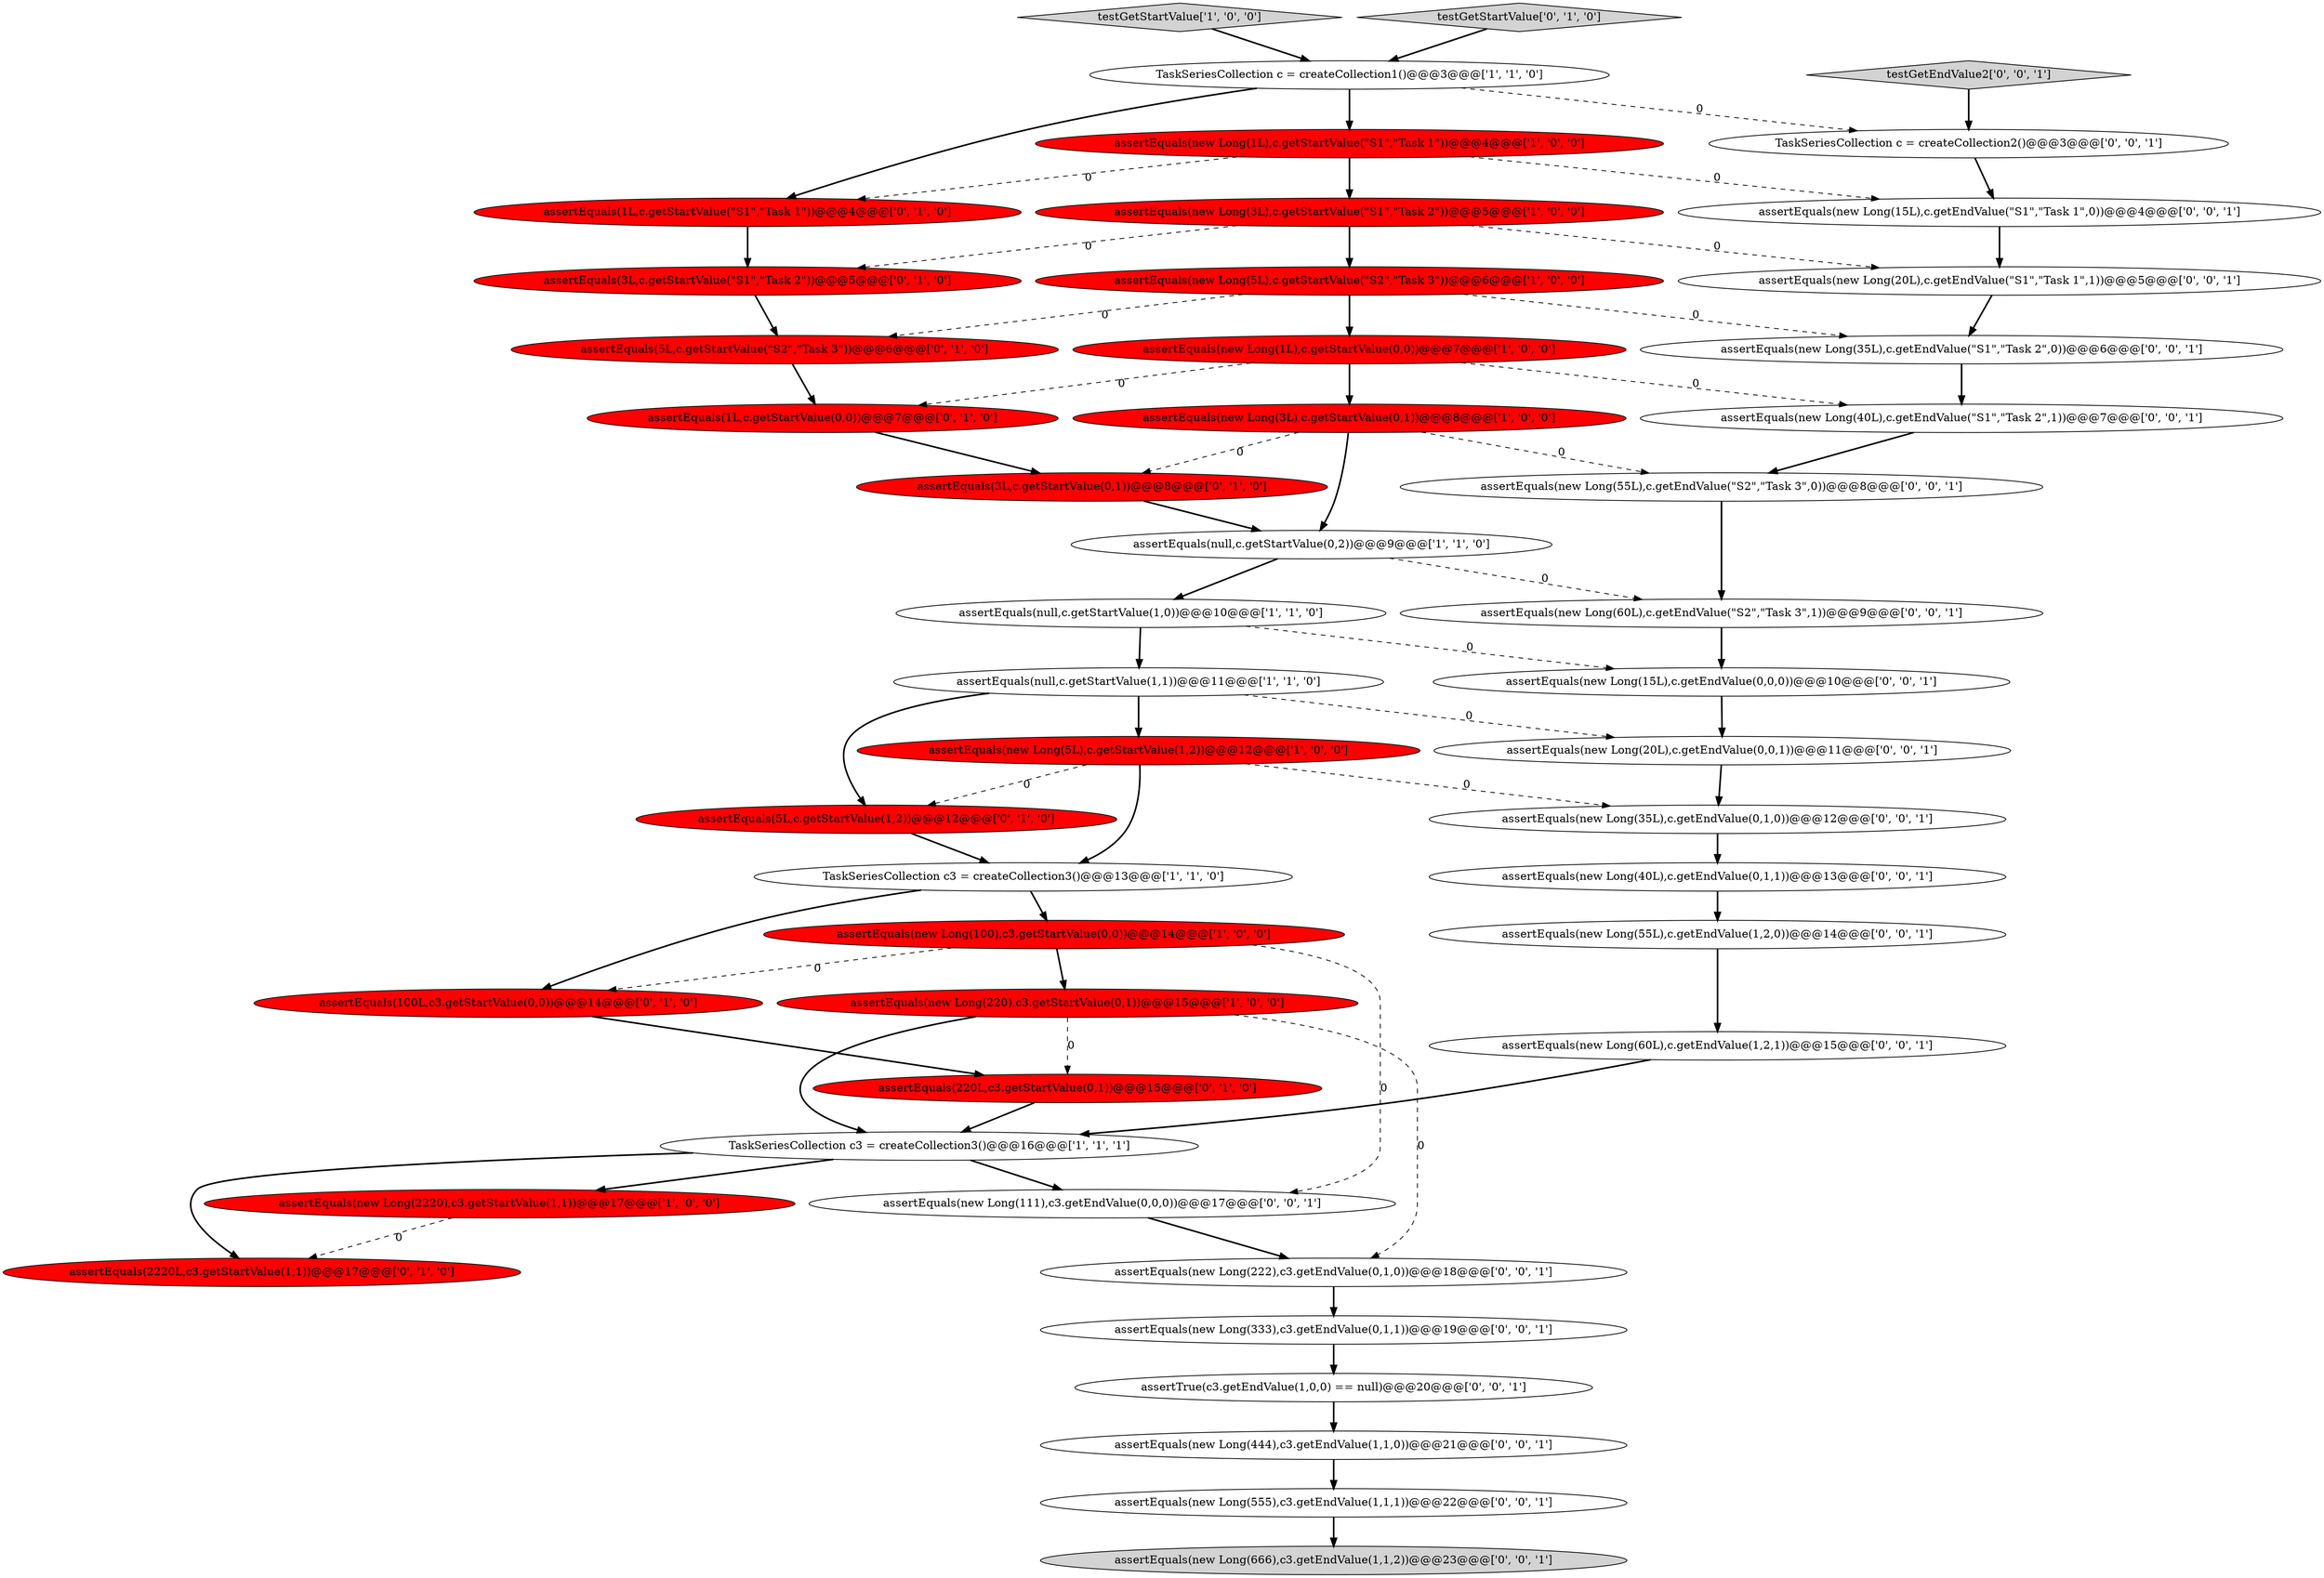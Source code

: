 digraph {
16 [style = filled, label = "assertEquals(5L,c.getStartValue(\"S2\",\"Task 3\"))@@@6@@@['0', '1', '0']", fillcolor = red, shape = ellipse image = "AAA1AAABBB2BBB"];
26 [style = filled, label = "assertEquals(new Long(20L),c.getEndValue(\"S1\",\"Task 1\",1))@@@5@@@['0', '0', '1']", fillcolor = white, shape = ellipse image = "AAA0AAABBB3BBB"];
4 [style = filled, label = "assertEquals(new Long(220),c3.getStartValue(0,1))@@@15@@@['1', '0', '0']", fillcolor = red, shape = ellipse image = "AAA1AAABBB1BBB"];
17 [style = filled, label = "assertEquals(5L,c.getStartValue(1,2))@@@12@@@['0', '1', '0']", fillcolor = red, shape = ellipse image = "AAA1AAABBB2BBB"];
24 [style = filled, label = "assertEquals(1L,c.getStartValue(0,0))@@@7@@@['0', '1', '0']", fillcolor = red, shape = ellipse image = "AAA1AAABBB2BBB"];
11 [style = filled, label = "assertEquals(null,c.getStartValue(1,1))@@@11@@@['1', '1', '0']", fillcolor = white, shape = ellipse image = "AAA0AAABBB1BBB"];
13 [style = filled, label = "TaskSeriesCollection c3 = createCollection3()@@@16@@@['1', '1', '1']", fillcolor = white, shape = ellipse image = "AAA0AAABBB1BBB"];
6 [style = filled, label = "TaskSeriesCollection c3 = createCollection3()@@@13@@@['1', '1', '0']", fillcolor = white, shape = ellipse image = "AAA0AAABBB1BBB"];
14 [style = filled, label = "assertEquals(new Long(5L),c.getStartValue(\"S2\",\"Task 3\"))@@@6@@@['1', '0', '0']", fillcolor = red, shape = ellipse image = "AAA1AAABBB1BBB"];
40 [style = filled, label = "assertEquals(new Long(444),c3.getEndValue(1,1,0))@@@21@@@['0', '0', '1']", fillcolor = white, shape = ellipse image = "AAA0AAABBB3BBB"];
46 [style = filled, label = "assertEquals(new Long(555),c3.getEndValue(1,1,1))@@@22@@@['0', '0', '1']", fillcolor = white, shape = ellipse image = "AAA0AAABBB3BBB"];
18 [style = filled, label = "assertEquals(1L,c.getStartValue(\"S1\",\"Task 1\"))@@@4@@@['0', '1', '0']", fillcolor = red, shape = ellipse image = "AAA1AAABBB2BBB"];
34 [style = filled, label = "assertEquals(new Long(60L),c.getEndValue(\"S2\",\"Task 3\",1))@@@9@@@['0', '0', '1']", fillcolor = white, shape = ellipse image = "AAA0AAABBB3BBB"];
44 [style = filled, label = "assertEquals(new Long(15L),c.getEndValue(0,0,0))@@@10@@@['0', '0', '1']", fillcolor = white, shape = ellipse image = "AAA0AAABBB3BBB"];
43 [style = filled, label = "assertEquals(new Long(15L),c.getEndValue(\"S1\",\"Task 1\",0))@@@4@@@['0', '0', '1']", fillcolor = white, shape = ellipse image = "AAA0AAABBB3BBB"];
3 [style = filled, label = "TaskSeriesCollection c = createCollection1()@@@3@@@['1', '1', '0']", fillcolor = white, shape = ellipse image = "AAA0AAABBB1BBB"];
35 [style = filled, label = "assertEquals(new Long(35L),c.getEndValue(\"S1\",\"Task 2\",0))@@@6@@@['0', '0', '1']", fillcolor = white, shape = ellipse image = "AAA0AAABBB3BBB"];
15 [style = filled, label = "assertEquals(null,c.getStartValue(0,2))@@@9@@@['1', '1', '0']", fillcolor = white, shape = ellipse image = "AAA0AAABBB1BBB"];
12 [style = filled, label = "assertEquals(new Long(100),c3.getStartValue(0,0))@@@14@@@['1', '0', '0']", fillcolor = red, shape = ellipse image = "AAA1AAABBB1BBB"];
39 [style = filled, label = "assertEquals(new Long(666),c3.getEndValue(1,1,2))@@@23@@@['0', '0', '1']", fillcolor = lightgray, shape = ellipse image = "AAA0AAABBB3BBB"];
22 [style = filled, label = "assertEquals(3L,c.getStartValue(0,1))@@@8@@@['0', '1', '0']", fillcolor = red, shape = ellipse image = "AAA1AAABBB2BBB"];
33 [style = filled, label = "assertEquals(new Long(60L),c.getEndValue(1,2,1))@@@15@@@['0', '0', '1']", fillcolor = white, shape = ellipse image = "AAA0AAABBB3BBB"];
29 [style = filled, label = "assertEquals(new Long(333),c3.getEndValue(0,1,1))@@@19@@@['0', '0', '1']", fillcolor = white, shape = ellipse image = "AAA0AAABBB3BBB"];
30 [style = filled, label = "assertEquals(new Long(40L),c.getEndValue(\"S1\",\"Task 2\",1))@@@7@@@['0', '0', '1']", fillcolor = white, shape = ellipse image = "AAA0AAABBB3BBB"];
32 [style = filled, label = "assertEquals(new Long(55L),c.getEndValue(\"S2\",\"Task 3\",0))@@@8@@@['0', '0', '1']", fillcolor = white, shape = ellipse image = "AAA0AAABBB3BBB"];
9 [style = filled, label = "assertEquals(null,c.getStartValue(1,0))@@@10@@@['1', '1', '0']", fillcolor = white, shape = ellipse image = "AAA0AAABBB1BBB"];
27 [style = filled, label = "assertEquals(new Long(222),c3.getEndValue(0,1,0))@@@18@@@['0', '0', '1']", fillcolor = white, shape = ellipse image = "AAA0AAABBB3BBB"];
10 [style = filled, label = "testGetStartValue['1', '0', '0']", fillcolor = lightgray, shape = diamond image = "AAA0AAABBB1BBB"];
23 [style = filled, label = "assertEquals(220L,c3.getStartValue(0,1))@@@15@@@['0', '1', '0']", fillcolor = red, shape = ellipse image = "AAA1AAABBB2BBB"];
45 [style = filled, label = "assertEquals(new Long(35L),c.getEndValue(0,1,0))@@@12@@@['0', '0', '1']", fillcolor = white, shape = ellipse image = "AAA0AAABBB3BBB"];
5 [style = filled, label = "assertEquals(new Long(5L),c.getStartValue(1,2))@@@12@@@['1', '0', '0']", fillcolor = red, shape = ellipse image = "AAA1AAABBB1BBB"];
36 [style = filled, label = "TaskSeriesCollection c = createCollection2()@@@3@@@['0', '0', '1']", fillcolor = white, shape = ellipse image = "AAA0AAABBB3BBB"];
20 [style = filled, label = "assertEquals(100L,c3.getStartValue(0,0))@@@14@@@['0', '1', '0']", fillcolor = red, shape = ellipse image = "AAA1AAABBB2BBB"];
19 [style = filled, label = "assertEquals(3L,c.getStartValue(\"S1\",\"Task 2\"))@@@5@@@['0', '1', '0']", fillcolor = red, shape = ellipse image = "AAA1AAABBB2BBB"];
7 [style = filled, label = "assertEquals(new Long(1L),c.getStartValue(\"S1\",\"Task 1\"))@@@4@@@['1', '0', '0']", fillcolor = red, shape = ellipse image = "AAA1AAABBB1BBB"];
31 [style = filled, label = "assertTrue(c3.getEndValue(1,0,0) == null)@@@20@@@['0', '0', '1']", fillcolor = white, shape = ellipse image = "AAA0AAABBB3BBB"];
8 [style = filled, label = "assertEquals(new Long(3L),c.getStartValue(\"S1\",\"Task 2\"))@@@5@@@['1', '0', '0']", fillcolor = red, shape = ellipse image = "AAA1AAABBB1BBB"];
21 [style = filled, label = "assertEquals(2220L,c3.getStartValue(1,1))@@@17@@@['0', '1', '0']", fillcolor = red, shape = ellipse image = "AAA1AAABBB2BBB"];
28 [style = filled, label = "assertEquals(new Long(20L),c.getEndValue(0,0,1))@@@11@@@['0', '0', '1']", fillcolor = white, shape = ellipse image = "AAA0AAABBB3BBB"];
37 [style = filled, label = "testGetEndValue2['0', '0', '1']", fillcolor = lightgray, shape = diamond image = "AAA0AAABBB3BBB"];
42 [style = filled, label = "assertEquals(new Long(40L),c.getEndValue(0,1,1))@@@13@@@['0', '0', '1']", fillcolor = white, shape = ellipse image = "AAA0AAABBB3BBB"];
41 [style = filled, label = "assertEquals(new Long(111),c3.getEndValue(0,0,0))@@@17@@@['0', '0', '1']", fillcolor = white, shape = ellipse image = "AAA0AAABBB3BBB"];
25 [style = filled, label = "testGetStartValue['0', '1', '0']", fillcolor = lightgray, shape = diamond image = "AAA0AAABBB2BBB"];
0 [style = filled, label = "assertEquals(new Long(1L),c.getStartValue(0,0))@@@7@@@['1', '0', '0']", fillcolor = red, shape = ellipse image = "AAA1AAABBB1BBB"];
2 [style = filled, label = "assertEquals(new Long(2220),c3.getStartValue(1,1))@@@17@@@['1', '0', '0']", fillcolor = red, shape = ellipse image = "AAA1AAABBB1BBB"];
38 [style = filled, label = "assertEquals(new Long(55L),c.getEndValue(1,2,0))@@@14@@@['0', '0', '1']", fillcolor = white, shape = ellipse image = "AAA0AAABBB3BBB"];
1 [style = filled, label = "assertEquals(new Long(3L),c.getStartValue(0,1))@@@8@@@['1', '0', '0']", fillcolor = red, shape = ellipse image = "AAA1AAABBB1BBB"];
36->43 [style = bold, label=""];
8->19 [style = dashed, label="0"];
15->34 [style = dashed, label="0"];
22->15 [style = bold, label=""];
41->27 [style = bold, label=""];
9->11 [style = bold, label=""];
37->36 [style = bold, label=""];
7->18 [style = dashed, label="0"];
12->20 [style = dashed, label="0"];
17->6 [style = bold, label=""];
3->36 [style = dashed, label="0"];
16->24 [style = bold, label=""];
1->15 [style = bold, label=""];
29->31 [style = bold, label=""];
4->13 [style = bold, label=""];
25->3 [style = bold, label=""];
18->19 [style = bold, label=""];
7->43 [style = dashed, label="0"];
8->14 [style = bold, label=""];
4->27 [style = dashed, label="0"];
10->3 [style = bold, label=""];
30->32 [style = bold, label=""];
43->26 [style = bold, label=""];
32->34 [style = bold, label=""];
46->39 [style = bold, label=""];
1->32 [style = dashed, label="0"];
7->8 [style = bold, label=""];
24->22 [style = bold, label=""];
33->13 [style = bold, label=""];
1->22 [style = dashed, label="0"];
12->41 [style = dashed, label="0"];
19->16 [style = bold, label=""];
3->18 [style = bold, label=""];
40->46 [style = bold, label=""];
13->41 [style = bold, label=""];
6->20 [style = bold, label=""];
11->28 [style = dashed, label="0"];
11->5 [style = bold, label=""];
5->17 [style = dashed, label="0"];
5->6 [style = bold, label=""];
14->0 [style = bold, label=""];
12->4 [style = bold, label=""];
3->7 [style = bold, label=""];
20->23 [style = bold, label=""];
23->13 [style = bold, label=""];
15->9 [style = bold, label=""];
2->21 [style = dashed, label="0"];
0->1 [style = bold, label=""];
44->28 [style = bold, label=""];
9->44 [style = dashed, label="0"];
5->45 [style = dashed, label="0"];
0->30 [style = dashed, label="0"];
26->35 [style = bold, label=""];
34->44 [style = bold, label=""];
45->42 [style = bold, label=""];
31->40 [style = bold, label=""];
0->24 [style = dashed, label="0"];
11->17 [style = bold, label=""];
14->35 [style = dashed, label="0"];
14->16 [style = dashed, label="0"];
27->29 [style = bold, label=""];
38->33 [style = bold, label=""];
13->21 [style = bold, label=""];
35->30 [style = bold, label=""];
4->23 [style = dashed, label="0"];
42->38 [style = bold, label=""];
28->45 [style = bold, label=""];
13->2 [style = bold, label=""];
8->26 [style = dashed, label="0"];
6->12 [style = bold, label=""];
}

